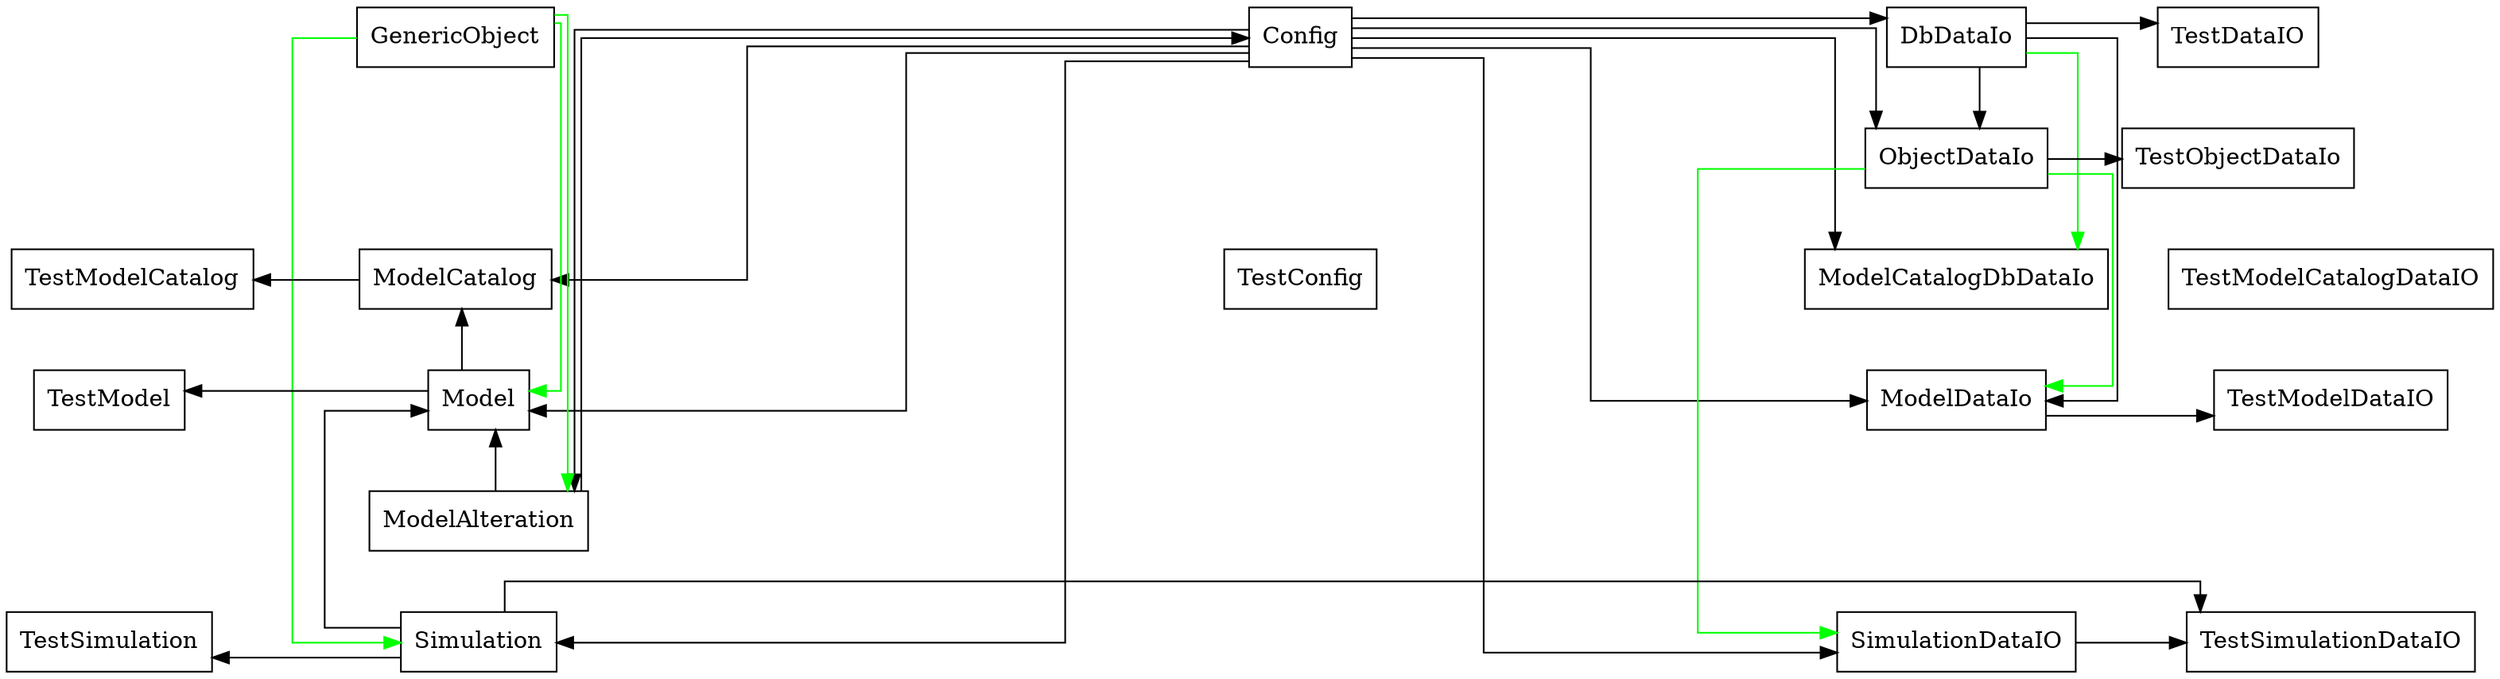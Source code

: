 digraph "classes" {
charset="utf-8"
nodesep=0.5;
rankdir="TB";
edge [ constraint=False ];
splines="ortho";
"Config"[label= "Config" , shape="record"];
"DbDataIo"[label= "DbDataIo" , shape="record"];
"GenericObject"[label= "GenericObject" , shape="record"];
"Model"[label= "Model" , shape="record"];
"ModelAlteration"[label= "ModelAlteration" , shape="record"];
"ModelCatalog"[label= "ModelCatalog" , shape="record"];
"ModelCatalogDbDataIo"[label= "ModelCatalogDbDataIo" , shape="record"];
"ModelDataIo"[label= "ModelDataIo" , shape="record"];
"ObjectDataIo"[label= "ObjectDataIo" , shape="record"];
"Simulation"[label= "Simulation" , shape="record"];
"SimulationDataIO"[label= "SimulationDataIO" , shape="record"];
"TestConfig"[label= "TestConfig" , shape="record"];
"TestDataIO"[label= "TestDataIO" , shape="record"];
"TestModel"[label= "TestModel" , shape="record"];
"TestModelCatalog"[label= "TestModelCatalog" , shape="record"];
"TestModelCatalogDataIO"[label= "TestModelCatalogDataIO" , shape="record"];
"TestModelDataIO"[label= "TestModelDataIO" , shape="record"];
"TestObjectDataIo"[label= "TestObjectDataIo" , shape="record"];
"TestSimulation"[label= "TestSimulation" , shape="record"];
"TestSimulationDataIO"[label= "TestSimulationDataIO" , shape="record"];

"_d0" [label="_d0", shape="record" style=invis];
"_d1" [label="_d1", shape="record" style=invis];
"_d5" [label="_d5", shape="record" style=invis];
"_d2" [label="_d2", shape="record" style=invis];
"_d3" [label="_d3", shape="record" style=invis];
"_d4" [label="_d4", shape="record" style=invis];
"_d6" [label="_d6", shape="record" style=invis];
"_d9" [label="_d9", shape="record" style=invis];
"_d7" [label="_d7", shape="record" style=invis];
"_d8" [label="_d8", shape="record" style=invis];

{rank= tb "_d0"->"_d1"->"TestModelCatalog"->"TestModel"->"_d5"->"TestSimulation" [constraint=true style=invis]};
{rank= tb "GenericObject"->"_d2"->"ModelCatalog"->"Model"->"ModelAlteration"->"Simulation" [constraint=true style=invis]};
{rank= tb "Config"->"_d3"->"TestConfig"->"_d4"->"_d6"->"_d9" [constraint=true style=invis]};
{rank= tb "DbDataIo"->"ObjectDataIo"->"ModelCatalogDbDataIo"->"ModelDataIo"->"_d7"->"SimulationDataIO" [constraint=true style=invis]};
{rank= tb "TestDataIO"->"TestObjectDataIo"->"TestModelCatalogDataIO"->"TestModelDataIO"->"_d8"->"TestSimulationDataIO" [constraint=true style=invis]};
{rank= same _d1->_d2->_d3->ObjectDataIo->TestObjectDataIo [constraint=True style=invis]};
"ModelAlteration"->"Config";
"Config"->"DbDataIo";
"DbDataIo"->"TestDataIO";
"Config"->"ObjectDataIo";
"DbDataIo"->"ObjectDataIo";
"ObjectDataIo"->"TestObjectDataIo";
"ModelCatalog"->"TestModelCatalog";
"Config"->"ModelCatalog";
"Model"->"ModelCatalog";
"Config"->"ModelCatalogDbDataIo";
"Model"->"TestModel";
"Config"->"Model";
"ModelAlteration"->"Model";
"Simulation"->"Model";
"Config"->"ModelDataIo";
"DbDataIo"->"ModelDataIo";
"ModelDataIo"->"TestModelDataIO";
"Config"->"ModelAlteration";
"Simulation"->"TestSimulation";
"Config"->"Simulation";
"Config"->"SimulationDataIO";
"Simulation"->"TestSimulationDataIO";
"SimulationDataIO"->"TestSimulationDataIO";
"DbDataIo"->"ModelCatalogDbDataIo" [color="green"];
"GenericObject"->"Model" [color="green"];
"ObjectDataIo"->"ModelDataIo" [color="green"];
"GenericObject"->"ModelAlteration" [color="green"];
"GenericObject"->"Simulation" [color="green"];
"ObjectDataIo"->"SimulationDataIO" [color="green"];
}